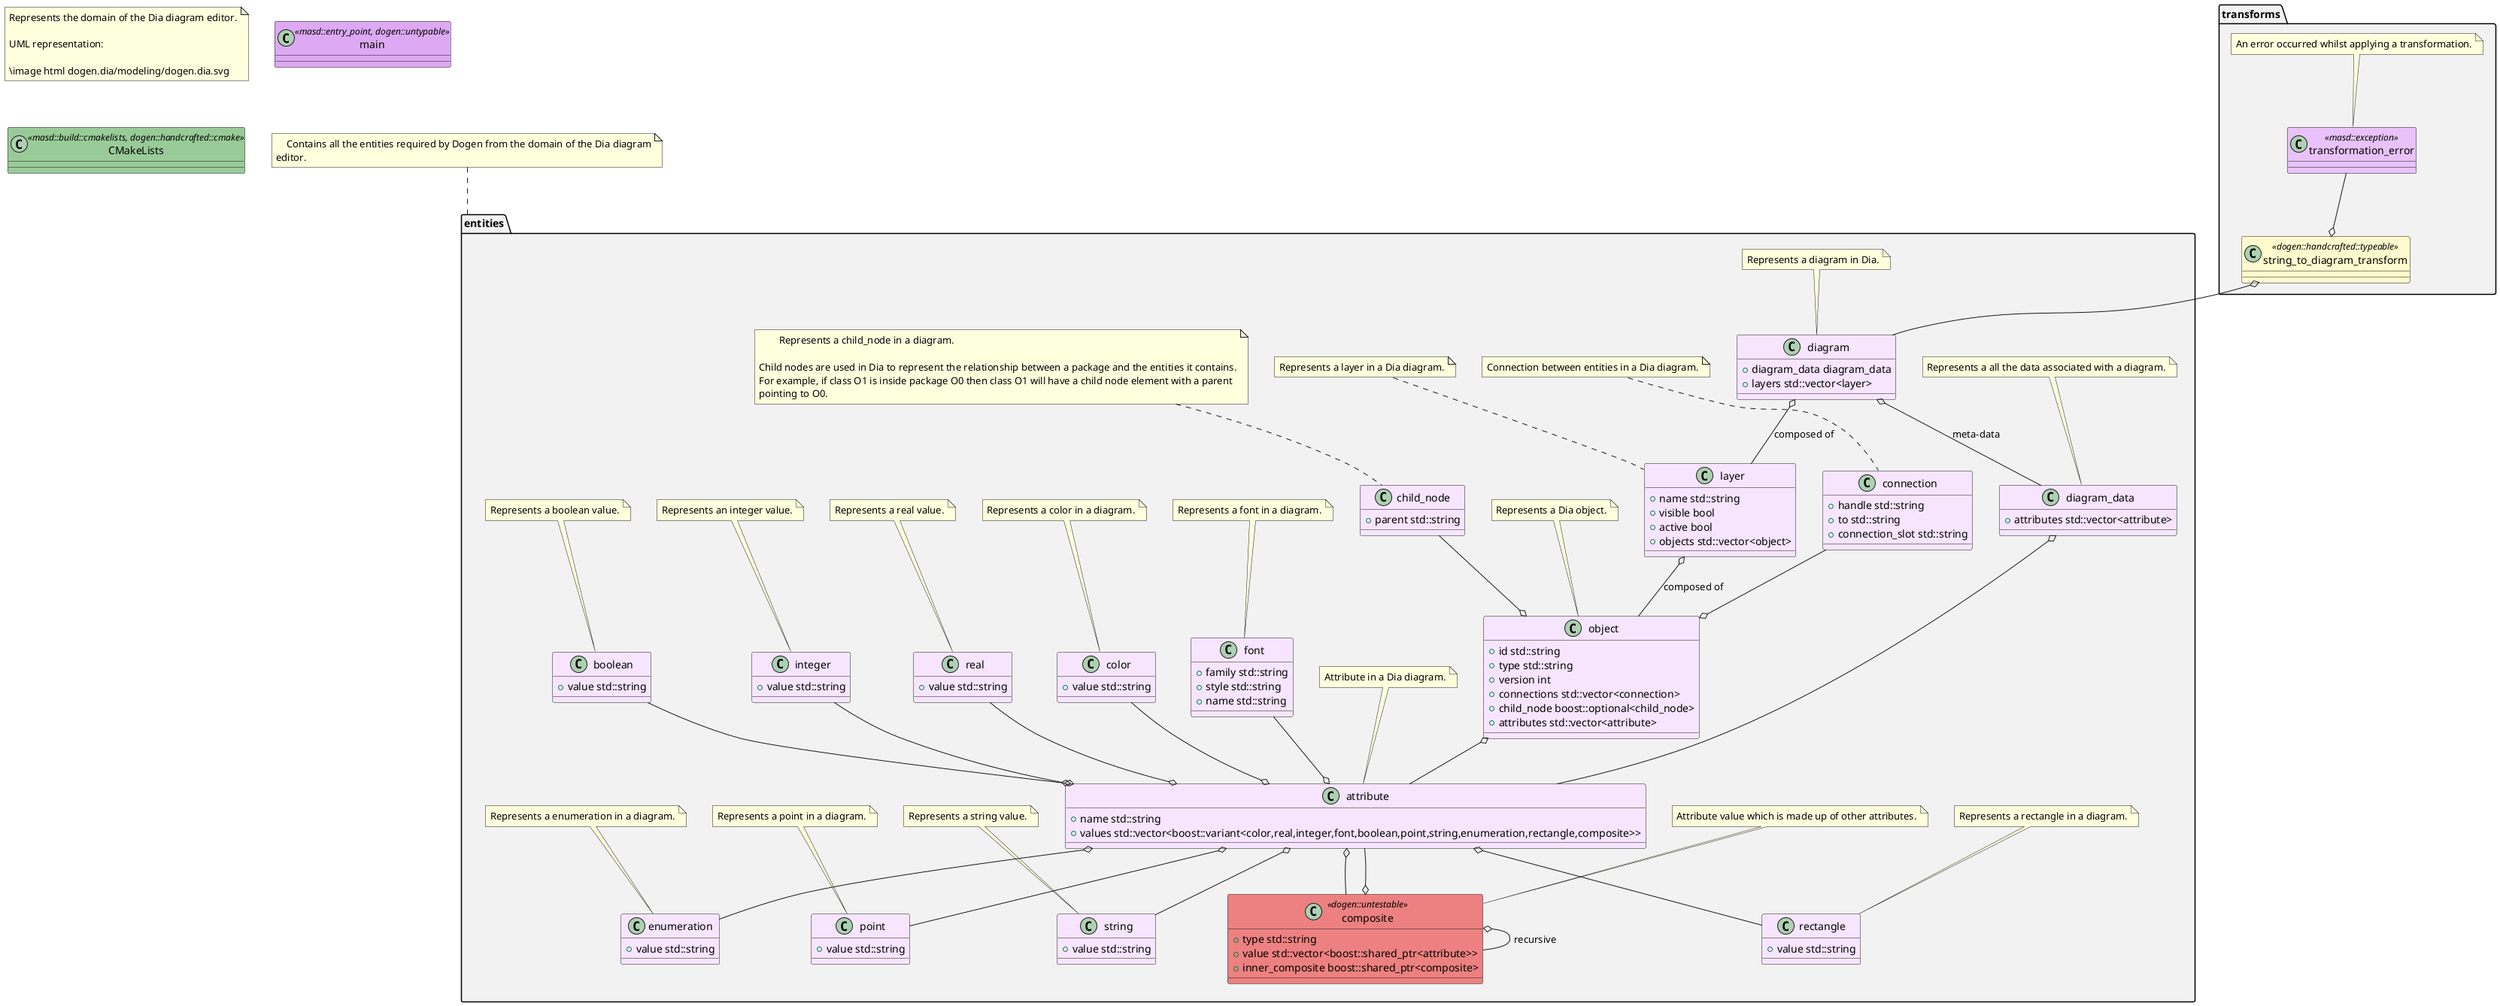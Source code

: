 @startuml
set namespaceSeparator ::
note as N1
Represents the domain of the Dia diagram editor.

UML representation:

\image html dogen.dia/modeling/dogen.dia.svg
end note

namespace entities #F2F2F2 {
    class diagram #F7E5FF {
        +{field} diagram_data diagram_data
        +{field} layers std::vector<layer>
    }

    diagram o-- layer: composed of
    diagram o-- diagram_data: meta-data

    note top of  diagram
        Represents a diagram in Dia.
    end note

    class layer #F7E5FF {
        +{field} name std::string
        +{field} visible bool
        +{field} active bool
        +{field} objects std::vector<object>
    }

    layer o-- object: composed of

    note top of  layer
        Represents a layer in a Dia diagram.
    end note

    class diagram_data #F7E5FF {
        +{field} attributes std::vector<attribute>
    }

    diagram_data o-- attribute

    note top of  diagram_data
        Represents a all the data associated with a diagram.
    end note

    class object #F7E5FF {
        +{field} id std::string
        +{field} type std::string
        +{field} version int
        +{field} connections std::vector<connection>
        +{field} child_node boost::optional<child_node>
        +{field} attributes std::vector<attribute>
    }

    object o-u- connection
    object o-u- child_node
    object o-- attribute

    note top of  object
        Represents a Dia object.
    end note

    class connection #F7E5FF {
        +{field} handle std::string
        +{field} to std::string
        +{field} connection_slot std::string
    }

    note top of  connection
        Connection between entities in a Dia diagram.
    end note

    class child_node #F7E5FF {
        +{field} parent std::string
    }

    note top of  child_node
        Represents a child_node in a diagram.

Child nodes are used in Dia to represent the relationship between a package and the entities it contains.
For example, if class O1 is inside package O0 then class O1 will have a child node element with a parent
pointing to O0.
    end note

    class attribute #F7E5FF {
        +{field} name std::string
        +{field} values std::vector<boost::variant<color,real,integer,font,boolean,point,string,enumeration,rectangle,composite>>
    }

    attribute o-u- font
    attribute o-- composite
    attribute o-u- color
    attribute o-u- real
    attribute o-u- integer
    attribute o-u- boolean
    attribute o-- point
    attribute o-- enumeration
    attribute o-- string
    attribute o-- rectangle

    note top of  attribute
        Attribute in a Dia diagram.
    end note

    class composite <<dogen::untestable>> #ED8181 {
        +{field} type std::string
        +{field} value std::vector<boost::shared_ptr<attribute>>
        +{field} inner_composite boost::shared_ptr<composite>
    }

    composite o-- attribute
    composite o-- composite: recursive

    note top of  composite
        Attribute value which is made up of other attributes.
    end note

    class font #F7E5FF {
        +{field} family std::string
        +{field} style std::string
        +{field} name std::string
    }

    note top of  font
        Represents a font in a diagram.
    end note

    class color #F7E5FF {
        +{field} value std::string
    }

    note top of  color
        Represents a color in a diagram.
    end note

    class real #F7E5FF {
        +{field} value std::string
    }

    note top of  real
        Represents a real value.
    end note

    class integer #F7E5FF {
        +{field} value std::string
    }

    note top of  integer
        Represents an integer value.
    end note

    class boolean #F7E5FF {
        +{field} value std::string
    }

    note top of  boolean
        Represents a boolean value.
    end note

    class point #F7E5FF {
        +{field} value std::string
    }

    note top of  point
        Represents a point in a diagram.
    end note

    class enumeration #F7E5FF {
        +{field} value std::string
    }

    note top of  enumeration
        Represents a enumeration in a diagram.
    end note

    class string #F7E5FF {
        +{field} value std::string
    }

    note top of  string
        Represents a string value.
    end note

    class rectangle #F7E5FF {
        +{field} value std::string
    }

    note top of  rectangle
        Represents a rectangle in a diagram.
    end note

}

note top of  entities
    Contains all the entities required by Dogen from the domain of the Dia diagram
editor.
end note

namespace transforms #F2F2F2 {
    class string_to_diagram_transform <<dogen::handcrafted::typeable>> #FFFACD {
    }

    string_to_diagram_transform o-d- entities::diagram
    string_to_diagram_transform o-u- transformation_error

    class transformation_error <<masd::exception>> #E8C2F8 {
    }

    note top of  transformation_error
        An error occurred whilst applying a transformation.
    end note

}

class main <<masd::entry_point, dogen::untypable>> #DDA9F3 {
}

class CMakeLists <<masd::build::cmakelists, dogen::handcrafted::cmake>> #99CB99 {
}

@enduml
